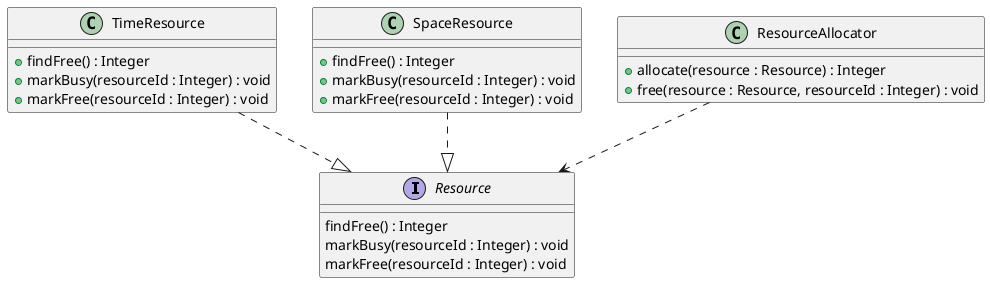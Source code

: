 @startuml
'https://plantuml.com/class-diagram

interface Resource
class TimeResource
class SpaceResource
class ResourceAllocator

interface Resource{
findFree() : Integer
markBusy(resourceId : Integer) : void
markFree(resourceId : Integer) : void
}

class SpaceResource{
+ findFree() : Integer
+ markBusy(resourceId : Integer) : void
+ markFree(resourceId : Integer) : void
}

class TimeResource{
+ findFree() : Integer
+ markBusy(resourceId : Integer) : void
+ markFree(resourceId : Integer) : void
}

class ResourceAllocator{
+ allocate(resource : Resource) : Integer
+ free(resource : Resource, resourceId : Integer) : void
}

SpaceResource ..|> Resource
TimeResource ..|> Resource

ResourceAllocator ..> Resource

@enduml